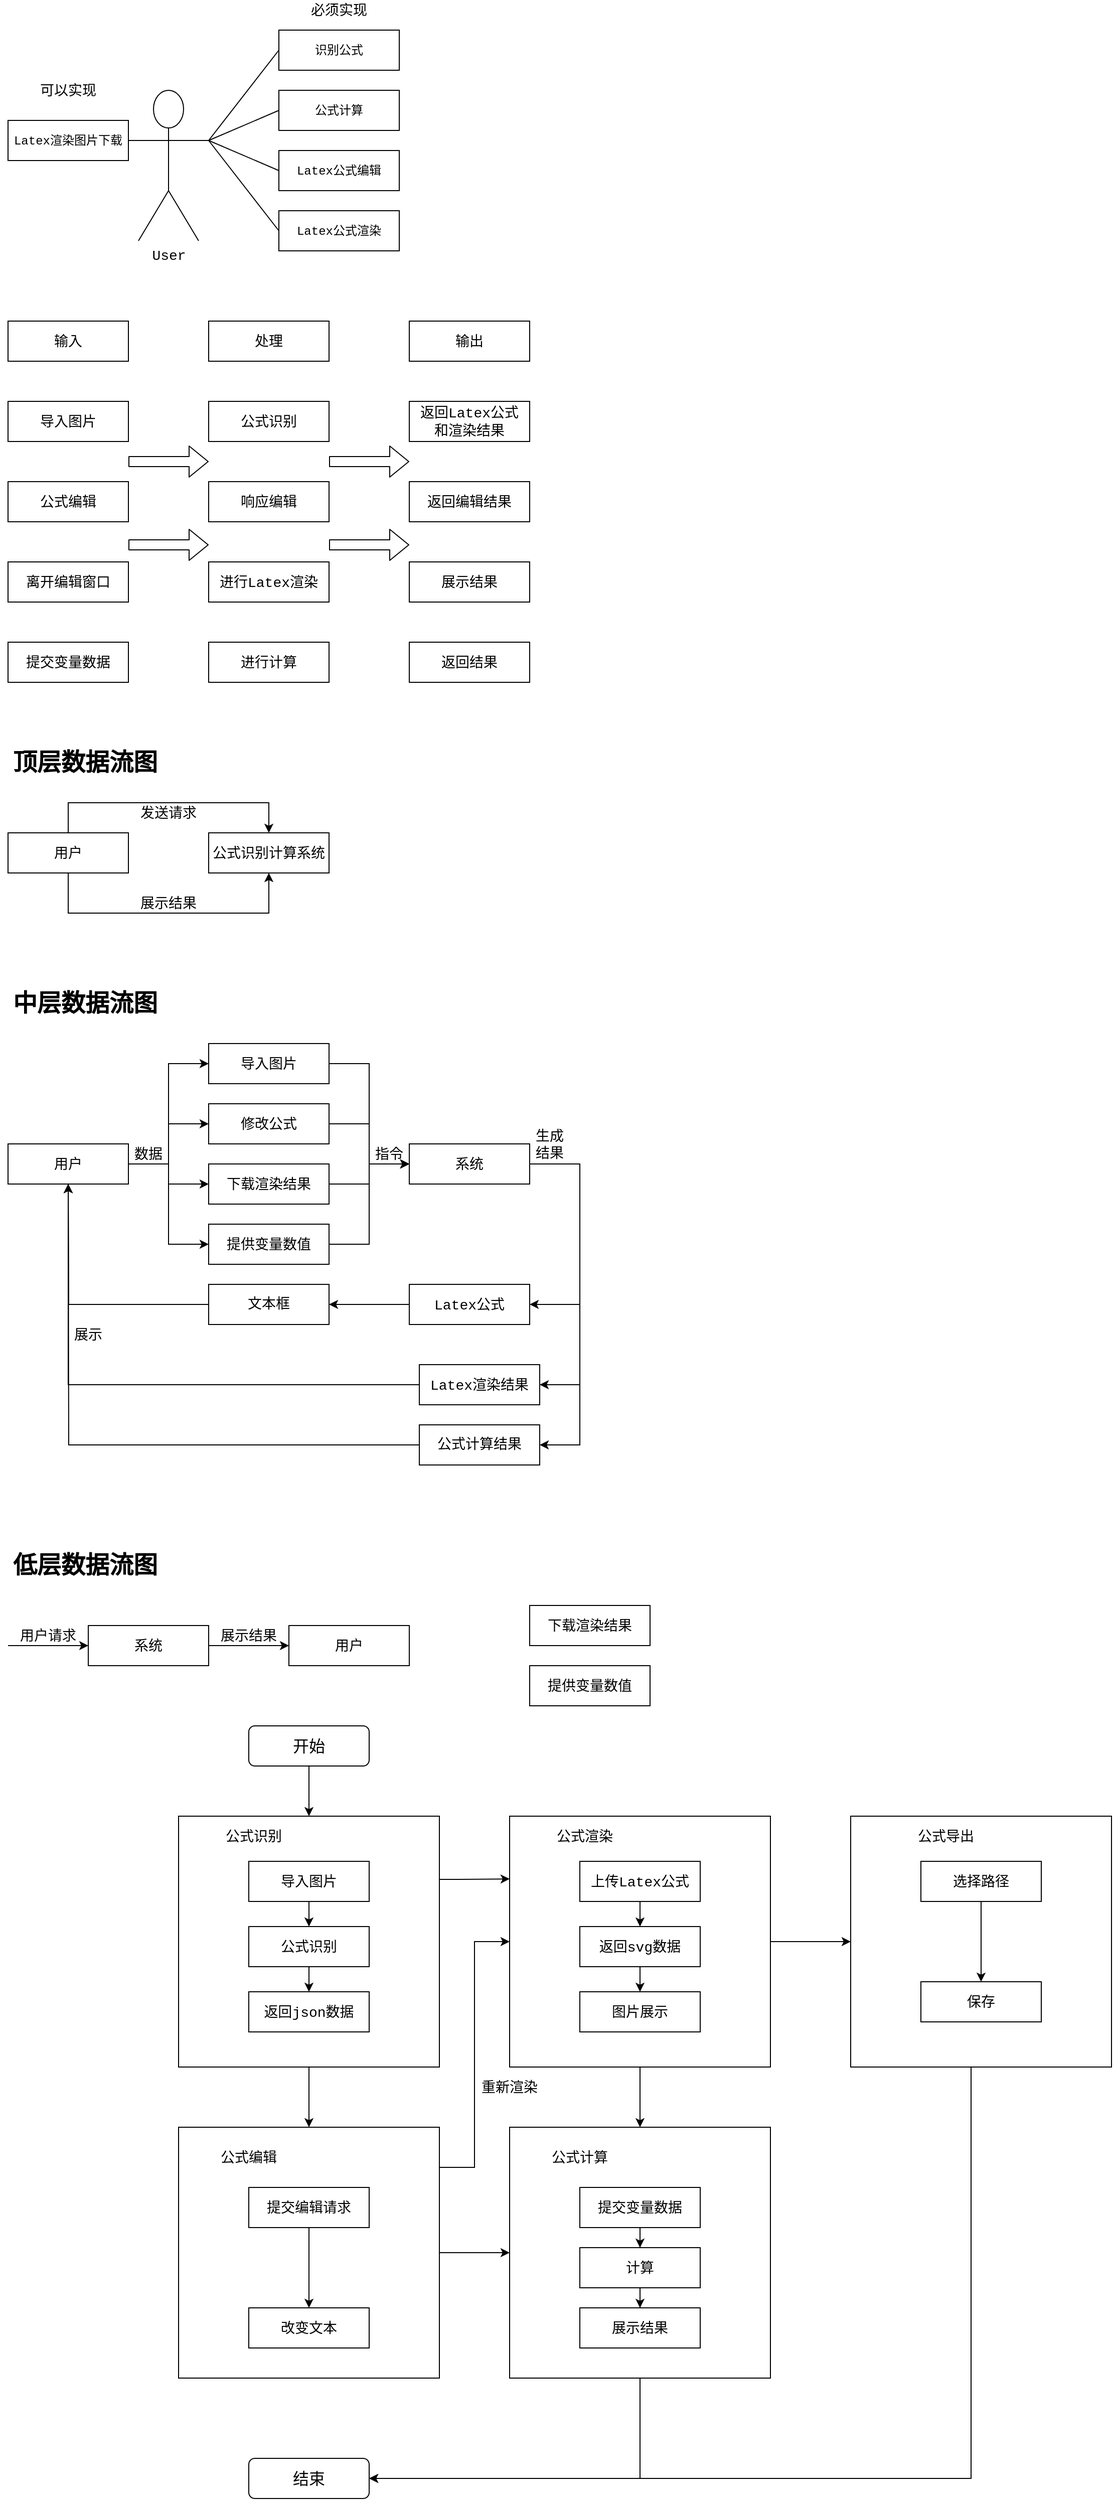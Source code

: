 <mxfile version="12.2.4" pages="1"><diagram id="RWEmQiOuJAzlAelfRRVs" name="Page-1"><mxGraphModel dx="808" dy="552" grid="1" gridSize="10" guides="1" tooltips="1" connect="1" arrows="1" fold="1" page="1" pageScale="1" pageWidth="827" pageHeight="1169" math="0" shadow="0"><root><mxCell id="0"/><mxCell id="1" parent="0"/><mxCell id="129" value="" style="edgeStyle=orthogonalEdgeStyle;rounded=0;orthogonalLoop=1;jettySize=auto;html=1;" parent="1" source="109" target="128" edge="1"><mxGeometry relative="1" as="geometry"/></mxCell><mxCell id="131" value="" style="edgeStyle=orthogonalEdgeStyle;rounded=0;orthogonalLoop=1;jettySize=auto;html=1;" parent="1" source="109" target="130" edge="1"><mxGeometry relative="1" as="geometry"/></mxCell><mxCell id="109" value="" style="rounded=0;whiteSpace=wrap;html=1;fillColor=none;" parent="1" vertex="1"><mxGeometry x="540" y="1850" width="260" height="250" as="geometry"/></mxCell><mxCell id="144" style="edgeStyle=orthogonalEdgeStyle;rounded=0;orthogonalLoop=1;jettySize=auto;html=1;entryX=1;entryY=0.5;entryDx=0;entryDy=0;" parent="1" source="130" target="143" edge="1"><mxGeometry relative="1" as="geometry"><Array as="points"><mxPoint x="1000" y="2510"/></Array></mxGeometry></mxCell><mxCell id="130" value="" style="rounded=0;whiteSpace=wrap;html=1;fillColor=none;" parent="1" vertex="1"><mxGeometry x="880" y="1850" width="260" height="250" as="geometry"/></mxCell><mxCell id="148" style="edgeStyle=orthogonalEdgeStyle;rounded=0;orthogonalLoop=1;jettySize=auto;html=1;entryX=1;entryY=0.5;entryDx=0;entryDy=0;" parent="1" source="128" target="143" edge="1"><mxGeometry relative="1" as="geometry"><Array as="points"><mxPoint x="670" y="2510"/></Array></mxGeometry></mxCell><mxCell id="128" value="" style="rounded=0;whiteSpace=wrap;html=1;fillColor=none;" parent="1" vertex="1"><mxGeometry x="540" y="2160" width="260" height="250" as="geometry"/></mxCell><mxCell id="111" value="" style="edgeStyle=orthogonalEdgeStyle;rounded=0;orthogonalLoop=1;jettySize=auto;html=1;entryX=0;entryY=0.25;entryDx=0;entryDy=0;" parent="1" source="102" target="109" edge="1"><mxGeometry relative="1" as="geometry"><Array as="points"><mxPoint x="490" y="1913"/><mxPoint x="490" y="1913"/></Array></mxGeometry></mxCell><mxCell id="118" value="" style="edgeStyle=orthogonalEdgeStyle;rounded=0;orthogonalLoop=1;jettySize=auto;html=1;" parent="1" source="102" target="117" edge="1"><mxGeometry relative="1" as="geometry"/></mxCell><mxCell id="102" value="" style="rounded=0;whiteSpace=wrap;html=1;fillColor=none;" parent="1" vertex="1"><mxGeometry x="210" y="1850" width="260" height="250" as="geometry"/></mxCell><mxCell id="6" value="&lt;font face=&quot;Courier New&quot; style=&quot;font-size: 14px&quot;&gt;User&lt;/font&gt;" style="shape=umlActor;verticalLabelPosition=bottom;labelBackgroundColor=#ffffff;verticalAlign=top;html=1;outlineConnect=0;" parent="1" vertex="1"><mxGeometry x="170" y="130" width="60" height="150" as="geometry"/></mxCell><mxCell id="7" value="" style="endArrow=none;html=1;" parent="1" edge="1"><mxGeometry width="50" height="50" relative="1" as="geometry"><mxPoint x="240" y="180" as="sourcePoint"/><mxPoint x="310" y="90" as="targetPoint"/></mxGeometry></mxCell><mxCell id="8" value="识别公式" style="rounded=0;whiteSpace=wrap;html=1;" parent="1" vertex="1"><mxGeometry x="310" y="70" width="120" height="40" as="geometry"/></mxCell><mxCell id="9" value="公式计算" style="rounded=0;whiteSpace=wrap;html=1;" parent="1" vertex="1"><mxGeometry x="310" y="130" width="120" height="40" as="geometry"/></mxCell><mxCell id="10" value="&lt;font face=&quot;Courier New&quot;&gt;Latex&lt;/font&gt;公式编辑" style="rounded=0;whiteSpace=wrap;html=1;" parent="1" vertex="1"><mxGeometry x="310" y="190" width="120" height="40" as="geometry"/></mxCell><mxCell id="11" value="&lt;font face=&quot;Courier New&quot;&gt;Latex&lt;/font&gt;公式渲染" style="rounded=0;whiteSpace=wrap;html=1;" parent="1" vertex="1"><mxGeometry x="310" y="250" width="120" height="40" as="geometry"/></mxCell><mxCell id="12" value="&lt;font face=&quot;Courier New&quot;&gt;Latex&lt;/font&gt;渲染图片下载" style="rounded=0;whiteSpace=wrap;html=1;" parent="1" vertex="1"><mxGeometry x="40" y="160" width="120" height="40" as="geometry"/></mxCell><mxCell id="13" value="" style="endArrow=none;html=1;entryX=1;entryY=0.5;entryDx=0;entryDy=0;exitX=0;exitY=0.333;exitDx=0;exitDy=0;exitPerimeter=0;" parent="1" source="6" target="12" edge="1"><mxGeometry width="50" height="50" relative="1" as="geometry"><mxPoint x="40" y="360" as="sourcePoint"/><mxPoint x="90" y="310" as="targetPoint"/></mxGeometry></mxCell><mxCell id="14" value="" style="endArrow=none;html=1;entryX=0;entryY=0.5;entryDx=0;entryDy=0;" parent="1" target="9" edge="1"><mxGeometry width="50" height="50" relative="1" as="geometry"><mxPoint x="240" y="180" as="sourcePoint"/><mxPoint x="320" y="100" as="targetPoint"/></mxGeometry></mxCell><mxCell id="15" value="" style="endArrow=none;html=1;entryX=0;entryY=0.5;entryDx=0;entryDy=0;" parent="1" target="10" edge="1"><mxGeometry width="50" height="50" relative="1" as="geometry"><mxPoint x="240" y="180" as="sourcePoint"/><mxPoint x="330" y="110" as="targetPoint"/></mxGeometry></mxCell><mxCell id="16" value="" style="endArrow=none;html=1;entryX=0;entryY=0.5;entryDx=0;entryDy=0;" parent="1" target="11" edge="1"><mxGeometry width="50" height="50" relative="1" as="geometry"><mxPoint x="240" y="180" as="sourcePoint"/><mxPoint x="340" y="120" as="targetPoint"/></mxGeometry></mxCell><mxCell id="17" value="" style="endArrow=none;html=1;entryX=1;entryY=0.333;entryDx=0;entryDy=0;entryPerimeter=0;" parent="1" target="6" edge="1"><mxGeometry width="50" height="50" relative="1" as="geometry"><mxPoint x="240" y="180" as="sourcePoint"/><mxPoint x="90" y="310" as="targetPoint"/></mxGeometry></mxCell><mxCell id="18" value="&lt;font style=&quot;font-size: 14px&quot;&gt;可以实现&lt;/font&gt;" style="text;html=1;strokeColor=none;fillColor=none;align=center;verticalAlign=middle;whiteSpace=wrap;rounded=0;" parent="1" vertex="1"><mxGeometry x="70" y="120" width="60" height="20" as="geometry"/></mxCell><mxCell id="20" value="&lt;font style=&quot;font-size: 14px&quot;&gt;必须实现&lt;/font&gt;" style="text;html=1;strokeColor=none;fillColor=none;align=center;verticalAlign=middle;whiteSpace=wrap;rounded=0;" parent="1" vertex="1"><mxGeometry x="340" y="40" width="60" height="20" as="geometry"/></mxCell><mxCell id="21" value="&lt;font style=&quot;font-size: 14px&quot;&gt;输入&lt;/font&gt;" style="rounded=0;whiteSpace=wrap;html=1;" parent="1" vertex="1"><mxGeometry x="40" y="360" width="120" height="40" as="geometry"/></mxCell><mxCell id="22" value="&lt;span style=&quot;font-size: 14px&quot;&gt;处理&lt;/span&gt;" style="rounded=0;whiteSpace=wrap;html=1;" parent="1" vertex="1"><mxGeometry x="240" y="360" width="120" height="40" as="geometry"/></mxCell><mxCell id="23" value="&lt;span style=&quot;font-size: 14px&quot;&gt;输出&lt;/span&gt;" style="rounded=0;whiteSpace=wrap;html=1;" parent="1" vertex="1"><mxGeometry x="440" y="360" width="120" height="40" as="geometry"/></mxCell><mxCell id="24" value="&lt;span style=&quot;font-size: 14px&quot;&gt;导入图片&lt;/span&gt;" style="rounded=0;whiteSpace=wrap;html=1;" parent="1" vertex="1"><mxGeometry x="40" y="440" width="120" height="40" as="geometry"/></mxCell><mxCell id="25" value="&lt;span style=&quot;font-size: 14px&quot;&gt;公式识别&lt;/span&gt;" style="rounded=0;whiteSpace=wrap;html=1;" parent="1" vertex="1"><mxGeometry x="240" y="440" width="120" height="40" as="geometry"/></mxCell><mxCell id="26" value="&lt;span style=&quot;font-size: 14px&quot;&gt;返回&lt;font face=&quot;Courier New&quot;&gt;Latex公式&lt;br&gt;&lt;/font&gt;和渲染结果&lt;/span&gt;" style="rounded=0;whiteSpace=wrap;html=1;" parent="1" vertex="1"><mxGeometry x="440" y="440" width="120" height="40" as="geometry"/></mxCell><mxCell id="27" value="&lt;span style=&quot;font-size: 14px&quot;&gt;公式编辑&lt;/span&gt;" style="rounded=0;whiteSpace=wrap;html=1;" parent="1" vertex="1"><mxGeometry x="40" y="520" width="120" height="40" as="geometry"/></mxCell><mxCell id="28" value="&lt;span style=&quot;font-size: 14px&quot;&gt;响应编辑&lt;/span&gt;" style="rounded=0;whiteSpace=wrap;html=1;" parent="1" vertex="1"><mxGeometry x="240" y="520" width="120" height="40" as="geometry"/></mxCell><mxCell id="29" value="&lt;span style=&quot;font-size: 14px&quot;&gt;返回编辑结果&lt;/span&gt;" style="rounded=0;whiteSpace=wrap;html=1;" parent="1" vertex="1"><mxGeometry x="440" y="520" width="120" height="40" as="geometry"/></mxCell><mxCell id="30" value="&lt;span style=&quot;font-size: 14px&quot;&gt;离开编辑窗口&lt;/span&gt;" style="rounded=0;whiteSpace=wrap;html=1;" parent="1" vertex="1"><mxGeometry x="40" y="600" width="120" height="40" as="geometry"/></mxCell><mxCell id="31" value="&lt;span style=&quot;font-size: 14px&quot;&gt;进行&lt;font face=&quot;Courier New&quot;&gt;Latex&lt;/font&gt;渲染&lt;/span&gt;" style="rounded=0;whiteSpace=wrap;html=1;" parent="1" vertex="1"><mxGeometry x="240" y="600" width="120" height="40" as="geometry"/></mxCell><mxCell id="32" value="&lt;span style=&quot;font-size: 14px&quot;&gt;展示结果&lt;/span&gt;" style="rounded=0;whiteSpace=wrap;html=1;" parent="1" vertex="1"><mxGeometry x="440" y="600" width="120" height="40" as="geometry"/></mxCell><mxCell id="33" value="&lt;span style=&quot;font-size: 14px&quot;&gt;提交变量数据&lt;/span&gt;" style="rounded=0;whiteSpace=wrap;html=1;" parent="1" vertex="1"><mxGeometry x="40" y="680" width="120" height="40" as="geometry"/></mxCell><mxCell id="34" value="&lt;span style=&quot;font-size: 14px&quot;&gt;进行计算&lt;/span&gt;" style="rounded=0;whiteSpace=wrap;html=1;" parent="1" vertex="1"><mxGeometry x="240" y="680" width="120" height="40" as="geometry"/></mxCell><mxCell id="35" value="&lt;span style=&quot;font-size: 14px&quot;&gt;返回结果&lt;/span&gt;" style="rounded=0;whiteSpace=wrap;html=1;" parent="1" vertex="1"><mxGeometry x="440" y="680" width="120" height="40" as="geometry"/></mxCell><mxCell id="36" value="" style="shape=flexArrow;endArrow=classic;html=1;" parent="1" edge="1"><mxGeometry width="50" height="50" relative="1" as="geometry"><mxPoint x="160" y="500" as="sourcePoint"/><mxPoint x="240" y="500" as="targetPoint"/></mxGeometry></mxCell><mxCell id="37" value="" style="shape=flexArrow;endArrow=classic;html=1;" parent="1" edge="1"><mxGeometry width="50" height="50" relative="1" as="geometry"><mxPoint x="160" y="583" as="sourcePoint"/><mxPoint x="240" y="583" as="targetPoint"/></mxGeometry></mxCell><mxCell id="38" value="" style="shape=flexArrow;endArrow=classic;html=1;" parent="1" edge="1"><mxGeometry width="50" height="50" relative="1" as="geometry"><mxPoint x="360" y="500" as="sourcePoint"/><mxPoint x="440" y="500" as="targetPoint"/></mxGeometry></mxCell><mxCell id="39" value="" style="shape=flexArrow;endArrow=classic;html=1;" parent="1" edge="1"><mxGeometry width="50" height="50" relative="1" as="geometry"><mxPoint x="360" y="583" as="sourcePoint"/><mxPoint x="440" y="583" as="targetPoint"/></mxGeometry></mxCell><mxCell id="43" value="" style="edgeStyle=orthogonalEdgeStyle;rounded=0;orthogonalLoop=1;jettySize=auto;html=1;entryX=0.5;entryY=0;entryDx=0;entryDy=0;" parent="1" source="40" target="42" edge="1"><mxGeometry relative="1" as="geometry"><mxPoint x="200" y="840" as="targetPoint"/><Array as="points"><mxPoint x="100" y="840"/><mxPoint x="300" y="840"/></Array></mxGeometry></mxCell><mxCell id="45" value="" style="edgeStyle=orthogonalEdgeStyle;rounded=0;orthogonalLoop=1;jettySize=auto;html=1;entryX=0.5;entryY=1;entryDx=0;entryDy=0;" parent="1" source="40" target="42" edge="1"><mxGeometry relative="1" as="geometry"><mxPoint x="190" y="960" as="targetPoint"/><Array as="points"><mxPoint x="100" y="950"/><mxPoint x="300" y="950"/></Array></mxGeometry></mxCell><mxCell id="40" value="&lt;span style=&quot;font-size: 14px&quot;&gt;用户&lt;/span&gt;" style="rounded=0;whiteSpace=wrap;html=1;" parent="1" vertex="1"><mxGeometry x="40" y="870" width="120" height="40" as="geometry"/></mxCell><mxCell id="41" value="&lt;h1&gt;顶层数据流图&lt;/h1&gt;" style="text;html=1;strokeColor=none;fillColor=none;spacing=5;spacingTop=-20;whiteSpace=wrap;overflow=hidden;rounded=0;" parent="1" vertex="1"><mxGeometry x="40" y="780" width="190" height="40" as="geometry"/></mxCell><mxCell id="42" value="&lt;span style=&quot;font-size: 14px&quot;&gt;公式识别计算系统&lt;/span&gt;" style="rounded=0;whiteSpace=wrap;html=1;" parent="1" vertex="1"><mxGeometry x="240" y="870" width="120" height="40" as="geometry"/></mxCell><mxCell id="46" value="&lt;font style=&quot;font-size: 14px&quot;&gt;发送请求&lt;/font&gt;" style="text;html=1;strokeColor=none;fillColor=none;align=center;verticalAlign=middle;whiteSpace=wrap;rounded=0;" parent="1" vertex="1"><mxGeometry x="170" y="840" width="60" height="20" as="geometry"/></mxCell><mxCell id="48" value="&lt;span style=&quot;font-size: 14px&quot;&gt;展示结果&lt;/span&gt;" style="text;html=1;strokeColor=none;fillColor=none;align=center;verticalAlign=middle;whiteSpace=wrap;rounded=0;" parent="1" vertex="1"><mxGeometry x="170" y="930" width="60" height="20" as="geometry"/></mxCell><mxCell id="49" value="&lt;h1&gt;中层数据流图&lt;/h1&gt;" style="text;html=1;strokeColor=none;fillColor=none;spacing=5;spacingTop=-20;whiteSpace=wrap;overflow=hidden;rounded=0;" parent="1" vertex="1"><mxGeometry x="40" y="1020" width="190" height="40" as="geometry"/></mxCell><mxCell id="55" style="edgeStyle=orthogonalEdgeStyle;rounded=0;orthogonalLoop=1;jettySize=auto;html=1;entryX=0;entryY=0.5;entryDx=0;entryDy=0;" parent="1" source="50" target="52" edge="1"><mxGeometry relative="1" as="geometry"/></mxCell><mxCell id="56" style="edgeStyle=orthogonalEdgeStyle;rounded=0;orthogonalLoop=1;jettySize=auto;html=1;entryX=0;entryY=0.5;entryDx=0;entryDy=0;" parent="1" source="50" target="53" edge="1"><mxGeometry relative="1" as="geometry"/></mxCell><mxCell id="57" style="edgeStyle=orthogonalEdgeStyle;rounded=0;orthogonalLoop=1;jettySize=auto;html=1;entryX=0;entryY=0.5;entryDx=0;entryDy=0;" parent="1" source="50" target="51" edge="1"><mxGeometry relative="1" as="geometry"/></mxCell><mxCell id="58" style="edgeStyle=orthogonalEdgeStyle;rounded=0;orthogonalLoop=1;jettySize=auto;html=1;entryX=0;entryY=0.5;entryDx=0;entryDy=0;" parent="1" source="50" target="54" edge="1"><mxGeometry relative="1" as="geometry"/></mxCell><mxCell id="50" value="&lt;span style=&quot;font-size: 14px&quot;&gt;用户&lt;/span&gt;" style="rounded=0;whiteSpace=wrap;html=1;" parent="1" vertex="1"><mxGeometry x="40" y="1180" width="120" height="40" as="geometry"/></mxCell><mxCell id="62" style="edgeStyle=orthogonalEdgeStyle;rounded=0;orthogonalLoop=1;jettySize=auto;html=1;entryX=0;entryY=0.5;entryDx=0;entryDy=0;" parent="1" source="51" target="61" edge="1"><mxGeometry relative="1" as="geometry"/></mxCell><mxCell id="51" value="&lt;span style=&quot;font-size: 14px&quot;&gt;导入图片&lt;/span&gt;" style="rounded=0;whiteSpace=wrap;html=1;" parent="1" vertex="1"><mxGeometry x="240" y="1080" width="120" height="40" as="geometry"/></mxCell><mxCell id="63" style="edgeStyle=orthogonalEdgeStyle;rounded=0;orthogonalLoop=1;jettySize=auto;html=1;" parent="1" source="52" edge="1"><mxGeometry relative="1" as="geometry"><mxPoint x="440" y="1200" as="targetPoint"/><Array as="points"><mxPoint x="400" y="1160"/><mxPoint x="400" y="1200"/></Array></mxGeometry></mxCell><mxCell id="52" value="&lt;span style=&quot;font-size: 14px&quot;&gt;修改公式&lt;/span&gt;" style="rounded=0;whiteSpace=wrap;html=1;" parent="1" vertex="1"><mxGeometry x="240" y="1140" width="120" height="40" as="geometry"/></mxCell><mxCell id="64" style="edgeStyle=orthogonalEdgeStyle;rounded=0;orthogonalLoop=1;jettySize=auto;html=1;entryX=0;entryY=0.5;entryDx=0;entryDy=0;" parent="1" source="53" target="61" edge="1"><mxGeometry relative="1" as="geometry"/></mxCell><mxCell id="53" value="&lt;span style=&quot;font-size: 14px&quot;&gt;下载渲染结果&lt;/span&gt;" style="rounded=0;whiteSpace=wrap;html=1;" parent="1" vertex="1"><mxGeometry x="240" y="1200" width="120" height="40" as="geometry"/></mxCell><mxCell id="65" style="edgeStyle=orthogonalEdgeStyle;rounded=0;orthogonalLoop=1;jettySize=auto;html=1;entryX=0;entryY=0.5;entryDx=0;entryDy=0;" parent="1" source="54" target="61" edge="1"><mxGeometry relative="1" as="geometry"/></mxCell><mxCell id="54" value="&lt;span style=&quot;font-size: 14px&quot;&gt;提供变量数值&lt;/span&gt;" style="rounded=0;whiteSpace=wrap;html=1;" parent="1" vertex="1"><mxGeometry x="240" y="1260" width="120" height="40" as="geometry"/></mxCell><mxCell id="59" value="&lt;span style=&quot;font-size: 14px&quot;&gt;数据&lt;/span&gt;" style="text;html=1;strokeColor=none;fillColor=none;align=center;verticalAlign=middle;whiteSpace=wrap;rounded=0;" parent="1" vertex="1"><mxGeometry x="160" y="1180" width="40" height="20" as="geometry"/></mxCell><mxCell id="75" style="edgeStyle=orthogonalEdgeStyle;rounded=0;orthogonalLoop=1;jettySize=auto;html=1;entryX=1;entryY=0.5;entryDx=0;entryDy=0;" parent="1" source="61" target="68" edge="1"><mxGeometry relative="1" as="geometry"><Array as="points"><mxPoint x="610" y="1200"/><mxPoint x="610" y="1340"/></Array></mxGeometry></mxCell><mxCell id="76" style="edgeStyle=orthogonalEdgeStyle;rounded=0;orthogonalLoop=1;jettySize=auto;html=1;entryX=1;entryY=0.5;entryDx=0;entryDy=0;" parent="1" source="61" target="69" edge="1"><mxGeometry relative="1" as="geometry"><Array as="points"><mxPoint x="610" y="1200"/><mxPoint x="610" y="1420"/></Array></mxGeometry></mxCell><mxCell id="77" style="edgeStyle=orthogonalEdgeStyle;rounded=0;orthogonalLoop=1;jettySize=auto;html=1;entryX=1;entryY=0.5;entryDx=0;entryDy=0;" parent="1" source="61" target="70" edge="1"><mxGeometry relative="1" as="geometry"><Array as="points"><mxPoint x="610" y="1200"/><mxPoint x="610" y="1480"/></Array></mxGeometry></mxCell><mxCell id="61" value="&lt;span style=&quot;font-size: 14px&quot;&gt;系统&lt;/span&gt;" style="rounded=0;whiteSpace=wrap;html=1;" parent="1" vertex="1"><mxGeometry x="440" y="1180" width="120" height="40" as="geometry"/></mxCell><mxCell id="66" value="&lt;span style=&quot;font-size: 14px&quot;&gt;指令&lt;/span&gt;" style="text;html=1;strokeColor=none;fillColor=none;align=center;verticalAlign=middle;whiteSpace=wrap;rounded=0;" parent="1" vertex="1"><mxGeometry x="400" y="1180" width="40" height="20" as="geometry"/></mxCell><mxCell id="79" value="" style="edgeStyle=orthogonalEdgeStyle;rounded=0;orthogonalLoop=1;jettySize=auto;html=1;" parent="1" source="68" target="78" edge="1"><mxGeometry relative="1" as="geometry"/></mxCell><mxCell id="68" value="&lt;span style=&quot;font-size: 14px&quot;&gt;&lt;font face=&quot;Courier New&quot;&gt;Latex&lt;/font&gt;公式&lt;/span&gt;" style="rounded=0;whiteSpace=wrap;html=1;" parent="1" vertex="1"><mxGeometry x="440" y="1320" width="120" height="40" as="geometry"/></mxCell><mxCell id="85" style="edgeStyle=orthogonalEdgeStyle;rounded=0;orthogonalLoop=1;jettySize=auto;html=1;" parent="1" source="78" edge="1"><mxGeometry relative="1" as="geometry"><mxPoint x="100" y="1220" as="targetPoint"/></mxGeometry></mxCell><mxCell id="78" value="&lt;font face=&quot;Courier New&quot;&gt;&lt;span style=&quot;font-size: 14px&quot;&gt;文本框&lt;/span&gt;&lt;/font&gt;" style="rounded=0;whiteSpace=wrap;html=1;" parent="1" vertex="1"><mxGeometry x="240" y="1320" width="120" height="40" as="geometry"/></mxCell><mxCell id="81" style="edgeStyle=orthogonalEdgeStyle;rounded=0;orthogonalLoop=1;jettySize=auto;html=1;entryX=0.5;entryY=1;entryDx=0;entryDy=0;" parent="1" source="69" target="50" edge="1"><mxGeometry relative="1" as="geometry"/></mxCell><mxCell id="69" value="&lt;span style=&quot;font-size: 14px&quot;&gt;&lt;font face=&quot;Courier New&quot;&gt;Latex渲染结果&lt;/font&gt;&lt;/span&gt;" style="rounded=0;whiteSpace=wrap;html=1;" parent="1" vertex="1"><mxGeometry x="450" y="1400" width="120" height="40" as="geometry"/></mxCell><mxCell id="82" style="edgeStyle=orthogonalEdgeStyle;rounded=0;orthogonalLoop=1;jettySize=auto;html=1;" parent="1" source="70" edge="1"><mxGeometry relative="1" as="geometry"><mxPoint x="100" y="1220" as="targetPoint"/></mxGeometry></mxCell><mxCell id="70" value="&lt;font face=&quot;Courier New&quot;&gt;&lt;span style=&quot;font-size: 14px&quot;&gt;公式计算结果&lt;/span&gt;&lt;/font&gt;" style="rounded=0;whiteSpace=wrap;html=1;" parent="1" vertex="1"><mxGeometry x="450" y="1460" width="120" height="40" as="geometry"/></mxCell><mxCell id="74" value="&lt;span style=&quot;font-size: 14px&quot;&gt;生成结果&lt;/span&gt;" style="text;html=1;strokeColor=none;fillColor=none;align=center;verticalAlign=middle;whiteSpace=wrap;rounded=0;" parent="1" vertex="1"><mxGeometry x="560" y="1170" width="40" height="20" as="geometry"/></mxCell><mxCell id="84" value="&lt;span style=&quot;font-size: 14px&quot;&gt;展示&lt;/span&gt;" style="text;html=1;strokeColor=none;fillColor=none;align=center;verticalAlign=middle;whiteSpace=wrap;rounded=0;" parent="1" vertex="1"><mxGeometry x="100" y="1360" width="40" height="20" as="geometry"/></mxCell><mxCell id="86" value="&lt;h1&gt;低层数据流图&lt;/h1&gt;" style="text;html=1;strokeColor=none;fillColor=none;spacing=5;spacingTop=-20;whiteSpace=wrap;overflow=hidden;rounded=0;" parent="1" vertex="1"><mxGeometry x="40" y="1580" width="190" height="40" as="geometry"/></mxCell><mxCell id="91" value="" style="edgeStyle=orthogonalEdgeStyle;rounded=0;orthogonalLoop=1;jettySize=auto;html=1;" parent="1" source="87" target="90" edge="1"><mxGeometry relative="1" as="geometry"/></mxCell><mxCell id="87" value="&lt;span style=&quot;font-size: 14px&quot;&gt;系统&lt;/span&gt;" style="rounded=0;whiteSpace=wrap;html=1;" parent="1" vertex="1"><mxGeometry x="120" y="1660" width="120" height="40" as="geometry"/></mxCell><mxCell id="90" value="&lt;span style=&quot;font-size: 14px&quot;&gt;用户&lt;/span&gt;" style="rounded=0;whiteSpace=wrap;html=1;" parent="1" vertex="1"><mxGeometry x="320" y="1660" width="120" height="40" as="geometry"/></mxCell><mxCell id="88" value="" style="endArrow=classic;html=1;entryX=0;entryY=0.5;entryDx=0;entryDy=0;" parent="1" target="87" edge="1"><mxGeometry width="50" height="50" relative="1" as="geometry"><mxPoint x="40" y="1680" as="sourcePoint"/><mxPoint x="90" y="1720" as="targetPoint"/></mxGeometry></mxCell><mxCell id="89" value="&lt;span style=&quot;font-size: 14px&quot;&gt;用户请求&lt;/span&gt;" style="text;html=1;strokeColor=none;fillColor=none;align=center;verticalAlign=middle;whiteSpace=wrap;rounded=0;" parent="1" vertex="1"><mxGeometry x="50" y="1660" width="60" height="20" as="geometry"/></mxCell><mxCell id="92" value="&lt;span style=&quot;font-size: 14px&quot;&gt;展示结果&lt;/span&gt;" style="text;html=1;strokeColor=none;fillColor=none;align=center;verticalAlign=middle;whiteSpace=wrap;rounded=0;" parent="1" vertex="1"><mxGeometry x="250" y="1660" width="60" height="20" as="geometry"/></mxCell><mxCell id="99" value="" style="edgeStyle=orthogonalEdgeStyle;rounded=0;orthogonalLoop=1;jettySize=auto;html=1;" parent="1" source="93" edge="1"><mxGeometry relative="1" as="geometry"><mxPoint x="340" y="1850" as="targetPoint"/></mxGeometry></mxCell><mxCell id="93" value="&lt;font size=&quot;3&quot;&gt;开始&lt;/font&gt;" style="rounded=1;whiteSpace=wrap;html=1;" parent="1" vertex="1"><mxGeometry x="280" y="1760" width="120" height="40" as="geometry"/></mxCell><mxCell id="96" value="&lt;span style=&quot;font-size: 14px&quot;&gt;图片展示&lt;/span&gt;" style="rounded=0;whiteSpace=wrap;html=1;" parent="1" vertex="1"><mxGeometry x="610" y="2025" width="120" height="40" as="geometry"/></mxCell><mxCell id="97" value="&lt;span style=&quot;font-size: 14px&quot;&gt;下载渲染结果&lt;/span&gt;" style="rounded=0;whiteSpace=wrap;html=1;" parent="1" vertex="1"><mxGeometry x="560" y="1640" width="120" height="40" as="geometry"/></mxCell><mxCell id="98" value="&lt;span style=&quot;font-size: 14px&quot;&gt;提供变量数值&lt;/span&gt;" style="rounded=0;whiteSpace=wrap;html=1;" parent="1" vertex="1"><mxGeometry x="560" y="1700" width="120" height="40" as="geometry"/></mxCell><mxCell id="106" value="" style="edgeStyle=orthogonalEdgeStyle;rounded=0;orthogonalLoop=1;jettySize=auto;html=1;" parent="1" source="101" target="105" edge="1"><mxGeometry relative="1" as="geometry"/></mxCell><mxCell id="101" value="&lt;span style=&quot;font-size: 14px&quot;&gt;导入图片&lt;/span&gt;" style="rounded=0;whiteSpace=wrap;html=1;" parent="1" vertex="1"><mxGeometry x="280" y="1895" width="120" height="40" as="geometry"/></mxCell><mxCell id="103" value="&lt;span style=&quot;font-size: 14px&quot;&gt;公式识别&lt;/span&gt;" style="text;html=1;strokeColor=none;fillColor=none;align=center;verticalAlign=middle;whiteSpace=wrap;rounded=0;" parent="1" vertex="1"><mxGeometry x="250" y="1860" width="70" height="20" as="geometry"/></mxCell><mxCell id="108" value="" style="edgeStyle=orthogonalEdgeStyle;rounded=0;orthogonalLoop=1;jettySize=auto;html=1;" parent="1" source="105" target="107" edge="1"><mxGeometry relative="1" as="geometry"/></mxCell><mxCell id="105" value="&lt;span style=&quot;font-size: 14px&quot;&gt;公式识别&lt;/span&gt;" style="rounded=0;whiteSpace=wrap;html=1;" parent="1" vertex="1"><mxGeometry x="280" y="1960" width="120" height="40" as="geometry"/></mxCell><mxCell id="107" value="&lt;span style=&quot;font-size: 14px&quot;&gt;返回&lt;font face=&quot;Courier New&quot;&gt;json&lt;/font&gt;数据&lt;/span&gt;" style="rounded=0;whiteSpace=wrap;html=1;" parent="1" vertex="1"><mxGeometry x="280" y="2025" width="120" height="40" as="geometry"/></mxCell><mxCell id="110" value="&lt;span style=&quot;font-size: 14px&quot;&gt;公式渲染&lt;/span&gt;" style="text;html=1;strokeColor=none;fillColor=none;align=center;verticalAlign=middle;whiteSpace=wrap;rounded=0;" parent="1" vertex="1"><mxGeometry x="580" y="1860" width="70" height="20" as="geometry"/></mxCell><mxCell id="115" value="" style="edgeStyle=orthogonalEdgeStyle;rounded=0;orthogonalLoop=1;jettySize=auto;html=1;" parent="1" source="113" target="114" edge="1"><mxGeometry relative="1" as="geometry"/></mxCell><mxCell id="113" value="&lt;span style=&quot;font-size: 14px&quot;&gt;上传&lt;font face=&quot;Courier New&quot;&gt;Latex&lt;/font&gt;公式&lt;/span&gt;" style="rounded=0;whiteSpace=wrap;html=1;" parent="1" vertex="1"><mxGeometry x="610" y="1895" width="120" height="40" as="geometry"/></mxCell><mxCell id="116" value="" style="edgeStyle=orthogonalEdgeStyle;rounded=0;orthogonalLoop=1;jettySize=auto;html=1;" parent="1" source="114" target="96" edge="1"><mxGeometry relative="1" as="geometry"/></mxCell><mxCell id="114" value="&lt;span style=&quot;font-size: 14px&quot;&gt;返回&lt;font face=&quot;Courier New&quot;&gt;svg&lt;/font&gt;数据&lt;/span&gt;" style="rounded=0;whiteSpace=wrap;html=1;" parent="1" vertex="1"><mxGeometry x="610" y="1960" width="120" height="40" as="geometry"/></mxCell><mxCell id="125" style="edgeStyle=orthogonalEdgeStyle;rounded=0;orthogonalLoop=1;jettySize=auto;html=1;entryX=0;entryY=0.5;entryDx=0;entryDy=0;" parent="1" source="117" target="109" edge="1"><mxGeometry relative="1" as="geometry"><mxPoint x="540" y="1960" as="targetPoint"/><Array as="points"><mxPoint x="505" y="2200"/><mxPoint x="505" y="1975"/></Array></mxGeometry></mxCell><mxCell id="136" value="" style="edgeStyle=orthogonalEdgeStyle;rounded=0;orthogonalLoop=1;jettySize=auto;html=1;" parent="1" source="117" target="128" edge="1"><mxGeometry relative="1" as="geometry"/></mxCell><mxCell id="117" value="" style="rounded=0;whiteSpace=wrap;html=1;fillColor=none;" parent="1" vertex="1"><mxGeometry x="210" y="2160" width="260" height="250" as="geometry"/></mxCell><mxCell id="119" value="&lt;span style=&quot;font-size: 14px&quot;&gt;公式编辑&lt;/span&gt;" style="text;html=1;strokeColor=none;fillColor=none;align=center;verticalAlign=middle;whiteSpace=wrap;rounded=0;" parent="1" vertex="1"><mxGeometry x="245" y="2180" width="70" height="20" as="geometry"/></mxCell><mxCell id="122" value="" style="edgeStyle=orthogonalEdgeStyle;rounded=0;orthogonalLoop=1;jettySize=auto;html=1;" parent="1" source="120" target="121" edge="1"><mxGeometry relative="1" as="geometry"/></mxCell><mxCell id="120" value="&lt;span style=&quot;font-size: 14px&quot;&gt;提交编辑请求&lt;/span&gt;" style="rounded=0;whiteSpace=wrap;html=1;" parent="1" vertex="1"><mxGeometry x="280" y="2220" width="120" height="40" as="geometry"/></mxCell><mxCell id="121" value="&lt;span style=&quot;font-size: 14px&quot;&gt;改变文本&lt;/span&gt;" style="rounded=0;whiteSpace=wrap;html=1;" parent="1" vertex="1"><mxGeometry x="280" y="2340" width="120" height="40" as="geometry"/></mxCell><mxCell id="126" value="&lt;span style=&quot;font-size: 14px&quot;&gt;重新渲染&lt;/span&gt;" style="text;html=1;strokeColor=none;fillColor=none;align=center;verticalAlign=middle;whiteSpace=wrap;rounded=0;" parent="1" vertex="1"><mxGeometry x="505" y="2110" width="70" height="20" as="geometry"/></mxCell><mxCell id="132" value="&lt;span style=&quot;font-size: 14px&quot;&gt;公式导出&lt;/span&gt;" style="text;html=1;strokeColor=none;fillColor=none;align=center;verticalAlign=middle;whiteSpace=wrap;rounded=0;" parent="1" vertex="1"><mxGeometry x="940" y="1860" width="70" height="20" as="geometry"/></mxCell><mxCell id="135" value="" style="edgeStyle=orthogonalEdgeStyle;rounded=0;orthogonalLoop=1;jettySize=auto;html=1;" parent="1" source="133" target="134" edge="1"><mxGeometry relative="1" as="geometry"/></mxCell><mxCell id="133" value="&lt;span style=&quot;font-size: 14px&quot;&gt;选择路径&lt;/span&gt;" style="rounded=0;whiteSpace=wrap;html=1;" parent="1" vertex="1"><mxGeometry x="950" y="1895" width="120" height="40" as="geometry"/></mxCell><mxCell id="134" value="&lt;span style=&quot;font-size: 14px&quot;&gt;保存&lt;/span&gt;" style="rounded=0;whiteSpace=wrap;html=1;" parent="1" vertex="1"><mxGeometry x="950" y="2015" width="120" height="40" as="geometry"/></mxCell><mxCell id="137" value="&lt;span style=&quot;font-size: 14px&quot;&gt;公式计算&lt;/span&gt;" style="text;html=1;strokeColor=none;fillColor=none;align=center;verticalAlign=middle;whiteSpace=wrap;rounded=0;" parent="1" vertex="1"><mxGeometry x="575" y="2180" width="70" height="20" as="geometry"/></mxCell><mxCell id="140" value="" style="edgeStyle=orthogonalEdgeStyle;rounded=0;orthogonalLoop=1;jettySize=auto;html=1;" parent="1" source="138" target="139" edge="1"><mxGeometry relative="1" as="geometry"/></mxCell><mxCell id="138" value="&lt;span style=&quot;font-size: 14px&quot;&gt;提交变量数据&lt;/span&gt;" style="rounded=0;whiteSpace=wrap;html=1;" parent="1" vertex="1"><mxGeometry x="610" y="2220" width="120" height="40" as="geometry"/></mxCell><mxCell id="142" value="" style="edgeStyle=orthogonalEdgeStyle;rounded=0;orthogonalLoop=1;jettySize=auto;html=1;" parent="1" source="139" target="141" edge="1"><mxGeometry relative="1" as="geometry"/></mxCell><mxCell id="139" value="&lt;span style=&quot;font-size: 14px&quot;&gt;计算&lt;/span&gt;" style="rounded=0;whiteSpace=wrap;html=1;" parent="1" vertex="1"><mxGeometry x="610" y="2280" width="120" height="40" as="geometry"/></mxCell><mxCell id="141" value="&lt;span style=&quot;font-size: 14px&quot;&gt;展示结果&lt;/span&gt;" style="rounded=0;whiteSpace=wrap;html=1;" parent="1" vertex="1"><mxGeometry x="610" y="2340" width="120" height="40" as="geometry"/></mxCell><mxCell id="143" value="&lt;font size=&quot;3&quot;&gt;结束&lt;/font&gt;" style="rounded=1;whiteSpace=wrap;html=1;" parent="1" vertex="1"><mxGeometry x="280" y="2490" width="120" height="40" as="geometry"/></mxCell></root></mxGraphModel></diagram></mxfile>